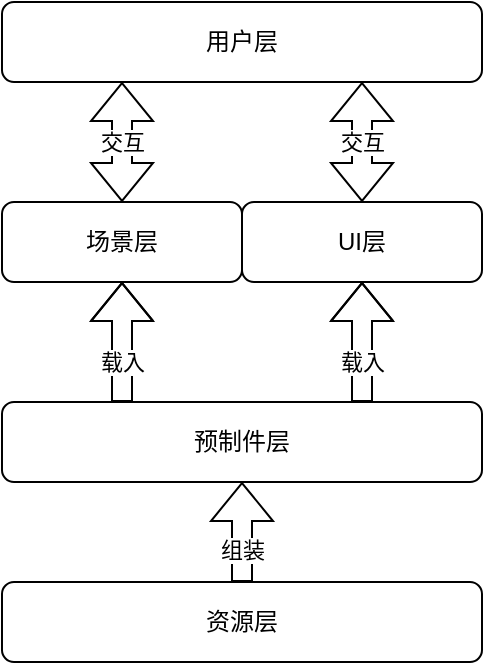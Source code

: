 <mxfile version="18.1.1" type="github">
  <diagram id="prtHgNgQTEPvFCAcTncT" name="Page-1">
    <mxGraphModel dx="1038" dy="588" grid="1" gridSize="10" guides="1" tooltips="1" connect="1" arrows="1" fold="1" page="1" pageScale="1" pageWidth="827" pageHeight="1169" math="0" shadow="0">
      <root>
        <mxCell id="0" />
        <mxCell id="1" parent="0" />
        <mxCell id="0joN8TzaLxhvwF5_27d5-1" value="资源层" style="rounded=1;whiteSpace=wrap;html=1;" vertex="1" parent="1">
          <mxGeometry x="320" y="360" width="240" height="40" as="geometry" />
        </mxCell>
        <mxCell id="0joN8TzaLxhvwF5_27d5-7" value="预制件层" style="rounded=1;whiteSpace=wrap;html=1;" vertex="1" parent="1">
          <mxGeometry x="320" y="270" width="240" height="40" as="geometry" />
        </mxCell>
        <mxCell id="0joN8TzaLxhvwF5_27d5-8" value="组装" style="shape=flexArrow;endArrow=classic;html=1;rounded=0;exitX=0.5;exitY=0;exitDx=0;exitDy=0;entryX=0.5;entryY=1;entryDx=0;entryDy=0;" edge="1" parent="1" source="0joN8TzaLxhvwF5_27d5-1" target="0joN8TzaLxhvwF5_27d5-7">
          <mxGeometry x="-0.333" width="50" height="50" relative="1" as="geometry">
            <mxPoint x="390" y="330" as="sourcePoint" />
            <mxPoint x="440" y="360" as="targetPoint" />
            <Array as="points">
              <mxPoint x="440" y="360" />
            </Array>
            <mxPoint as="offset" />
          </mxGeometry>
        </mxCell>
        <mxCell id="0joN8TzaLxhvwF5_27d5-10" value="场景层" style="rounded=1;whiteSpace=wrap;html=1;" vertex="1" parent="1">
          <mxGeometry x="320" y="170" width="120" height="40" as="geometry" />
        </mxCell>
        <mxCell id="0joN8TzaLxhvwF5_27d5-11" value="载入" style="shape=flexArrow;endArrow=classic;html=1;rounded=0;entryX=0.5;entryY=1;entryDx=0;entryDy=0;exitX=0.25;exitY=0;exitDx=0;exitDy=0;" edge="1" parent="1" source="0joN8TzaLxhvwF5_27d5-7" target="0joN8TzaLxhvwF5_27d5-10">
          <mxGeometry x="-0.333" width="50" height="50" relative="1" as="geometry">
            <mxPoint x="380" y="250" as="sourcePoint" />
            <mxPoint x="380" y="230" as="targetPoint" />
            <Array as="points">
              <mxPoint x="380" y="250" />
            </Array>
            <mxPoint as="offset" />
          </mxGeometry>
        </mxCell>
        <mxCell id="0joN8TzaLxhvwF5_27d5-13" value="UI层" style="rounded=1;whiteSpace=wrap;html=1;" vertex="1" parent="1">
          <mxGeometry x="440" y="170" width="120" height="40" as="geometry" />
        </mxCell>
        <mxCell id="0joN8TzaLxhvwF5_27d5-14" value="用户层" style="rounded=1;whiteSpace=wrap;html=1;" vertex="1" parent="1">
          <mxGeometry x="320" y="70" width="240" height="40" as="geometry" />
        </mxCell>
        <mxCell id="0joN8TzaLxhvwF5_27d5-15" value="载入" style="shape=flexArrow;endArrow=classic;html=1;rounded=0;entryX=0.5;entryY=1;entryDx=0;entryDy=0;exitX=0.75;exitY=0;exitDx=0;exitDy=0;" edge="1" parent="1" source="0joN8TzaLxhvwF5_27d5-7" target="0joN8TzaLxhvwF5_27d5-13">
          <mxGeometry x="-0.333" width="50" height="50" relative="1" as="geometry">
            <mxPoint x="500" y="250" as="sourcePoint" />
            <mxPoint x="500" y="220" as="targetPoint" />
            <Array as="points">
              <mxPoint x="500" y="260" />
            </Array>
            <mxPoint as="offset" />
          </mxGeometry>
        </mxCell>
        <mxCell id="0joN8TzaLxhvwF5_27d5-17" value="交互" style="shape=flexArrow;endArrow=classic;startArrow=classic;html=1;rounded=0;entryX=0.25;entryY=1;entryDx=0;entryDy=0;exitX=0.5;exitY=0;exitDx=0;exitDy=0;" edge="1" parent="1" source="0joN8TzaLxhvwF5_27d5-10" target="0joN8TzaLxhvwF5_27d5-14">
          <mxGeometry width="100" height="100" relative="1" as="geometry">
            <mxPoint x="360" y="250" as="sourcePoint" />
            <mxPoint x="460" y="150" as="targetPoint" />
          </mxGeometry>
        </mxCell>
        <mxCell id="0joN8TzaLxhvwF5_27d5-18" value="交互" style="shape=flexArrow;endArrow=classic;startArrow=classic;html=1;rounded=0;exitX=0.5;exitY=0;exitDx=0;exitDy=0;entryX=0.75;entryY=1;entryDx=0;entryDy=0;" edge="1" parent="1" source="0joN8TzaLxhvwF5_27d5-13" target="0joN8TzaLxhvwF5_27d5-14">
          <mxGeometry width="100" height="100" relative="1" as="geometry">
            <mxPoint x="499.5" y="160" as="sourcePoint" />
            <mxPoint x="500" y="100" as="targetPoint" />
          </mxGeometry>
        </mxCell>
      </root>
    </mxGraphModel>
  </diagram>
</mxfile>
